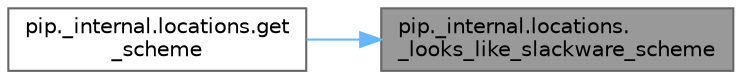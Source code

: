 digraph "pip._internal.locations._looks_like_slackware_scheme"
{
 // LATEX_PDF_SIZE
  bgcolor="transparent";
  edge [fontname=Helvetica,fontsize=10,labelfontname=Helvetica,labelfontsize=10];
  node [fontname=Helvetica,fontsize=10,shape=box,height=0.2,width=0.4];
  rankdir="RL";
  Node1 [id="Node000001",label="pip._internal.locations.\l_looks_like_slackware_scheme",height=0.2,width=0.4,color="gray40", fillcolor="grey60", style="filled", fontcolor="black",tooltip=" "];
  Node1 -> Node2 [id="edge1_Node000001_Node000002",dir="back",color="steelblue1",style="solid",tooltip=" "];
  Node2 [id="Node000002",label="pip._internal.locations.get\l_scheme",height=0.2,width=0.4,color="grey40", fillcolor="white", style="filled",URL="$namespacepip_1_1__internal_1_1locations.html#a3b15aab1058aaf63671a0eeb228b3296",tooltip=" "];
}
